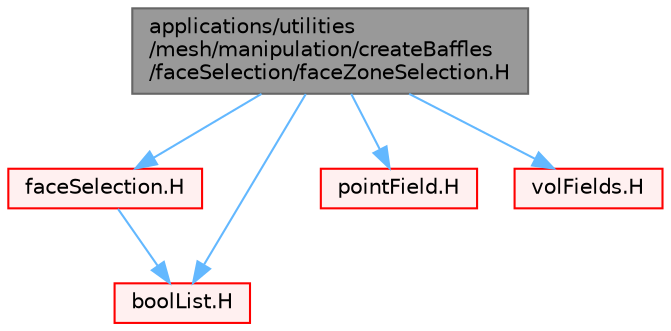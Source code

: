 digraph "applications/utilities/mesh/manipulation/createBaffles/faceSelection/faceZoneSelection.H"
{
 // LATEX_PDF_SIZE
  bgcolor="transparent";
  edge [fontname=Helvetica,fontsize=10,labelfontname=Helvetica,labelfontsize=10];
  node [fontname=Helvetica,fontsize=10,shape=box,height=0.2,width=0.4];
  Node1 [id="Node000001",label="applications/utilities\l/mesh/manipulation/createBaffles\l/faceSelection/faceZoneSelection.H",height=0.2,width=0.4,color="gray40", fillcolor="grey60", style="filled", fontcolor="black",tooltip=" "];
  Node1 -> Node2 [id="edge1_Node000001_Node000002",color="steelblue1",style="solid",tooltip=" "];
  Node2 [id="Node000002",label="faceSelection.H",height=0.2,width=0.4,color="red", fillcolor="#FFF0F0", style="filled",URL="$faceSelection_8H.html",tooltip=" "];
  Node2 -> Node134 [id="edge2_Node000002_Node000134",color="steelblue1",style="solid",tooltip=" "];
  Node134 [id="Node000134",label="boolList.H",height=0.2,width=0.4,color="red", fillcolor="#FFF0F0", style="filled",URL="$boolList_8H.html",tooltip=" "];
  Node1 -> Node136 [id="edge3_Node000001_Node000136",color="steelblue1",style="solid",tooltip=" "];
  Node136 [id="Node000136",label="pointField.H",height=0.2,width=0.4,color="red", fillcolor="#FFF0F0", style="filled",URL="$pointField_8H.html",tooltip=" "];
  Node1 -> Node134 [id="edge4_Node000001_Node000134",color="steelblue1",style="solid",tooltip=" "];
  Node1 -> Node208 [id="edge5_Node000001_Node000208",color="steelblue1",style="solid",tooltip=" "];
  Node208 [id="Node000208",label="volFields.H",height=0.2,width=0.4,color="red", fillcolor="#FFF0F0", style="filled",URL="$volFields_8H.html",tooltip=" "];
}

